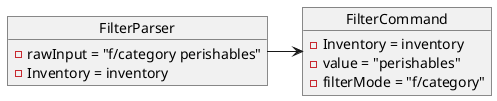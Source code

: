 @startuml
object FilterParser{
    - rawInput = "f/category perishables"
    - Inventory = inventory
}
object FilterCommand{
    - Inventory = inventory
    - value = "perishables"
    - filterMode = "f/category"
}
FilterParser -> FilterCommand
@enduml
